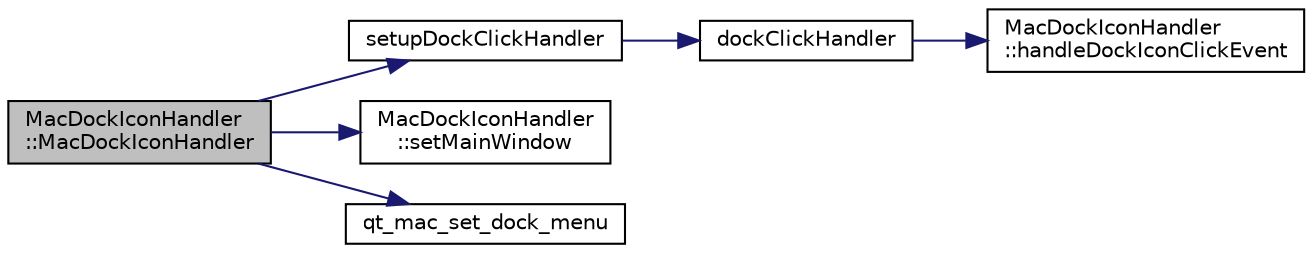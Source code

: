 digraph "MacDockIconHandler::MacDockIconHandler"
{
  edge [fontname="Helvetica",fontsize="10",labelfontname="Helvetica",labelfontsize="10"];
  node [fontname="Helvetica",fontsize="10",shape=record];
  rankdir="LR";
  Node3 [label="MacDockIconHandler\l::MacDockIconHandler",height=0.2,width=0.4,color="black", fillcolor="grey75", style="filled", fontcolor="black"];
  Node3 -> Node4 [color="midnightblue",fontsize="10",style="solid",fontname="Helvetica"];
  Node4 [label="setupDockClickHandler",height=0.2,width=0.4,color="black", fillcolor="white", style="filled",URL="$d4/de5/macdockiconhandler_8mm.html#a9aec1ea4fb1121c1b089c5cb11445732"];
  Node4 -> Node5 [color="midnightblue",fontsize="10",style="solid",fontname="Helvetica"];
  Node5 [label="dockClickHandler",height=0.2,width=0.4,color="black", fillcolor="white", style="filled",URL="$d4/de5/macdockiconhandler_8mm.html#ab33de6d790611e30eb1985cca6ef2679"];
  Node5 -> Node6 [color="midnightblue",fontsize="10",style="solid",fontname="Helvetica"];
  Node6 [label="MacDockIconHandler\l::handleDockIconClickEvent",height=0.2,width=0.4,color="black", fillcolor="white", style="filled",URL="$d7/dcd/class_mac_dock_icon_handler.html#a38f422d9dde7df4ccfdda97b08467e0a"];
  Node3 -> Node7 [color="midnightblue",fontsize="10",style="solid",fontname="Helvetica"];
  Node7 [label="MacDockIconHandler\l::setMainWindow",height=0.2,width=0.4,color="black", fillcolor="white", style="filled",URL="$d7/dcd/class_mac_dock_icon_handler.html#a4d2d18c7d56286ea745e349497941293"];
  Node3 -> Node8 [color="midnightblue",fontsize="10",style="solid",fontname="Helvetica"];
  Node8 [label="qt_mac_set_dock_menu",height=0.2,width=0.4,color="black", fillcolor="white", style="filled",URL="$d4/de5/macdockiconhandler_8mm.html#a97dcb4b8c1bda1b1e4a29fd1c36b6c47"];
}
